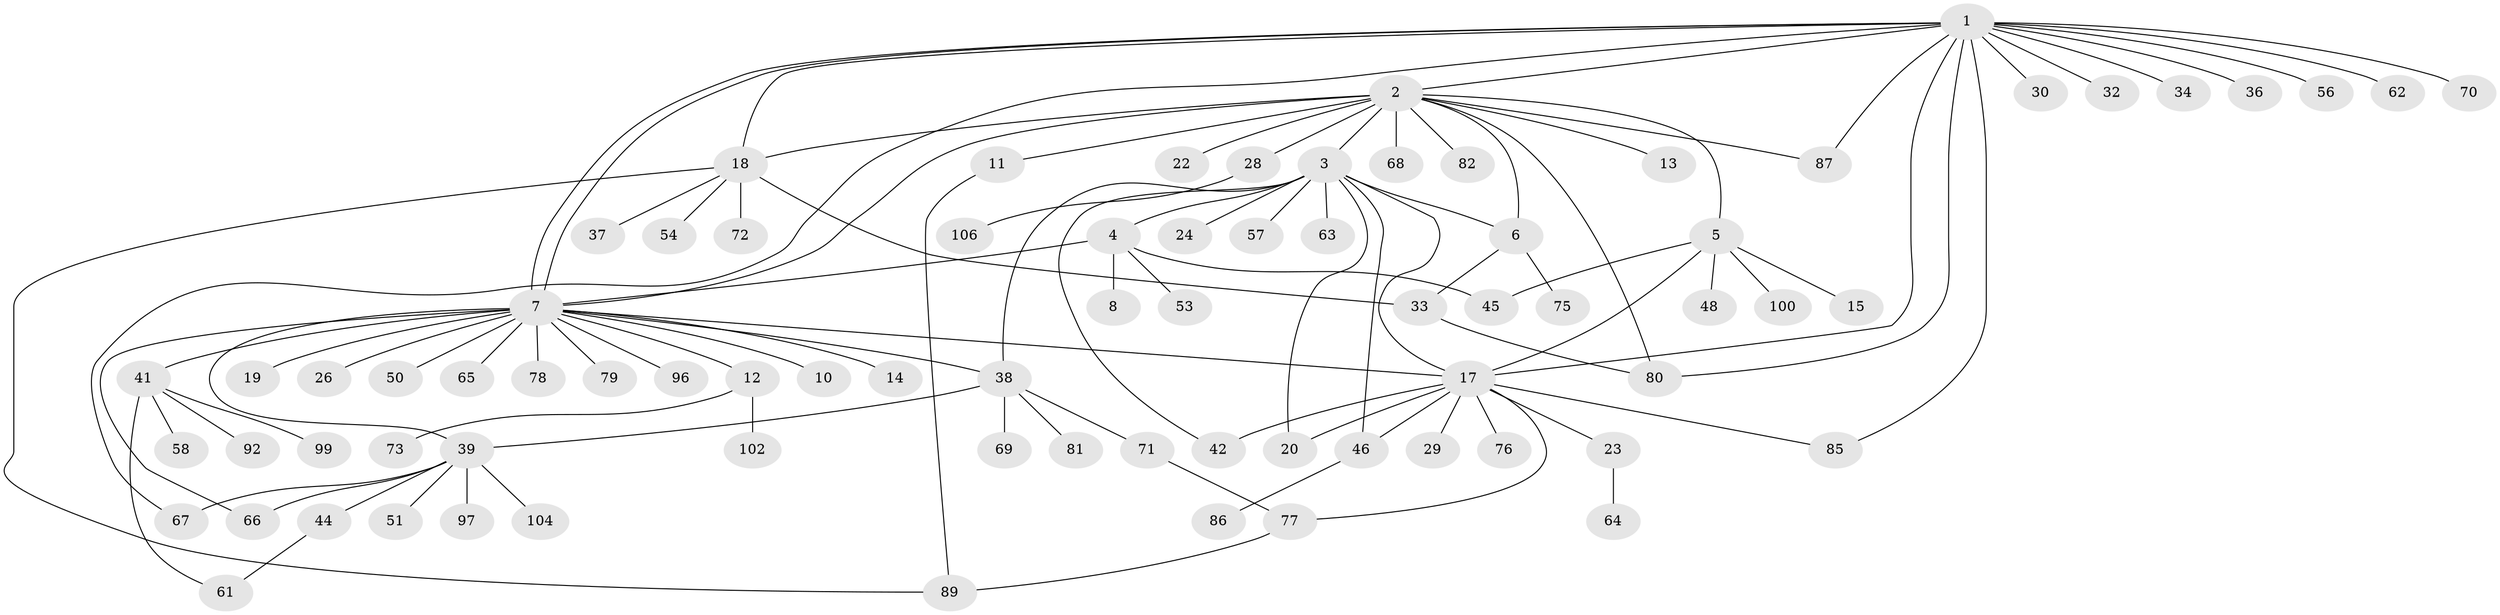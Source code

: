 // Generated by graph-tools (version 1.1) at 2025/23/03/03/25 07:23:50]
// undirected, 78 vertices, 102 edges
graph export_dot {
graph [start="1"]
  node [color=gray90,style=filled];
  1 [super="+9"];
  2 [super="+27"];
  3 [super="+93"];
  4 [super="+25"];
  5 [super="+52"];
  6 [super="+101"];
  7 [super="+16"];
  8;
  10 [super="+84"];
  11 [super="+49"];
  12 [super="+91"];
  13;
  14 [super="+55"];
  15 [super="+47"];
  17 [super="+94"];
  18 [super="+21"];
  19 [super="+35"];
  20;
  22;
  23;
  24;
  26;
  28 [super="+43"];
  29;
  30 [super="+31"];
  32;
  33;
  34;
  36;
  37;
  38 [super="+59"];
  39 [super="+40"];
  41 [super="+90"];
  42;
  44;
  45;
  46 [super="+83"];
  48 [super="+60"];
  50;
  51;
  53;
  54;
  56;
  57;
  58;
  61 [super="+105"];
  62;
  63;
  64;
  65;
  66 [super="+74"];
  67;
  68;
  69 [super="+95"];
  70;
  71;
  72;
  73;
  75;
  76;
  77;
  78 [super="+103"];
  79 [super="+88"];
  80 [super="+98"];
  81;
  82;
  85;
  86;
  87;
  89 [super="+107"];
  92;
  96;
  97;
  99;
  100;
  102;
  104;
  106;
  1 -- 2;
  1 -- 7;
  1 -- 7;
  1 -- 17;
  1 -- 30;
  1 -- 32;
  1 -- 34;
  1 -- 36;
  1 -- 56;
  1 -- 62;
  1 -- 67;
  1 -- 70;
  1 -- 85;
  1 -- 87;
  1 -- 18;
  1 -- 80;
  2 -- 3;
  2 -- 5;
  2 -- 6;
  2 -- 7;
  2 -- 11;
  2 -- 13;
  2 -- 18;
  2 -- 22;
  2 -- 28 [weight=2];
  2 -- 68;
  2 -- 80;
  2 -- 82;
  2 -- 87;
  3 -- 4;
  3 -- 17;
  3 -- 20;
  3 -- 24;
  3 -- 38;
  3 -- 42;
  3 -- 46;
  3 -- 57;
  3 -- 63;
  3 -- 6;
  4 -- 8;
  4 -- 45;
  4 -- 53;
  4 -- 7;
  5 -- 15;
  5 -- 45;
  5 -- 48;
  5 -- 100;
  5 -- 17;
  6 -- 75;
  6 -- 33;
  7 -- 10;
  7 -- 12;
  7 -- 14;
  7 -- 17;
  7 -- 19;
  7 -- 26;
  7 -- 39 [weight=2];
  7 -- 41;
  7 -- 50;
  7 -- 65;
  7 -- 78;
  7 -- 79;
  7 -- 96;
  7 -- 38;
  7 -- 66;
  11 -- 89;
  12 -- 73;
  12 -- 102;
  17 -- 20;
  17 -- 23;
  17 -- 29;
  17 -- 42;
  17 -- 46;
  17 -- 76;
  17 -- 77;
  17 -- 85;
  18 -- 33;
  18 -- 37;
  18 -- 72;
  18 -- 89;
  18 -- 54;
  23 -- 64;
  28 -- 106;
  33 -- 80;
  38 -- 69;
  38 -- 81;
  38 -- 71;
  38 -- 39;
  39 -- 51;
  39 -- 66;
  39 -- 67;
  39 -- 97;
  39 -- 104;
  39 -- 44;
  41 -- 58;
  41 -- 61;
  41 -- 99;
  41 -- 92;
  44 -- 61;
  46 -- 86;
  71 -- 77;
  77 -- 89;
}
